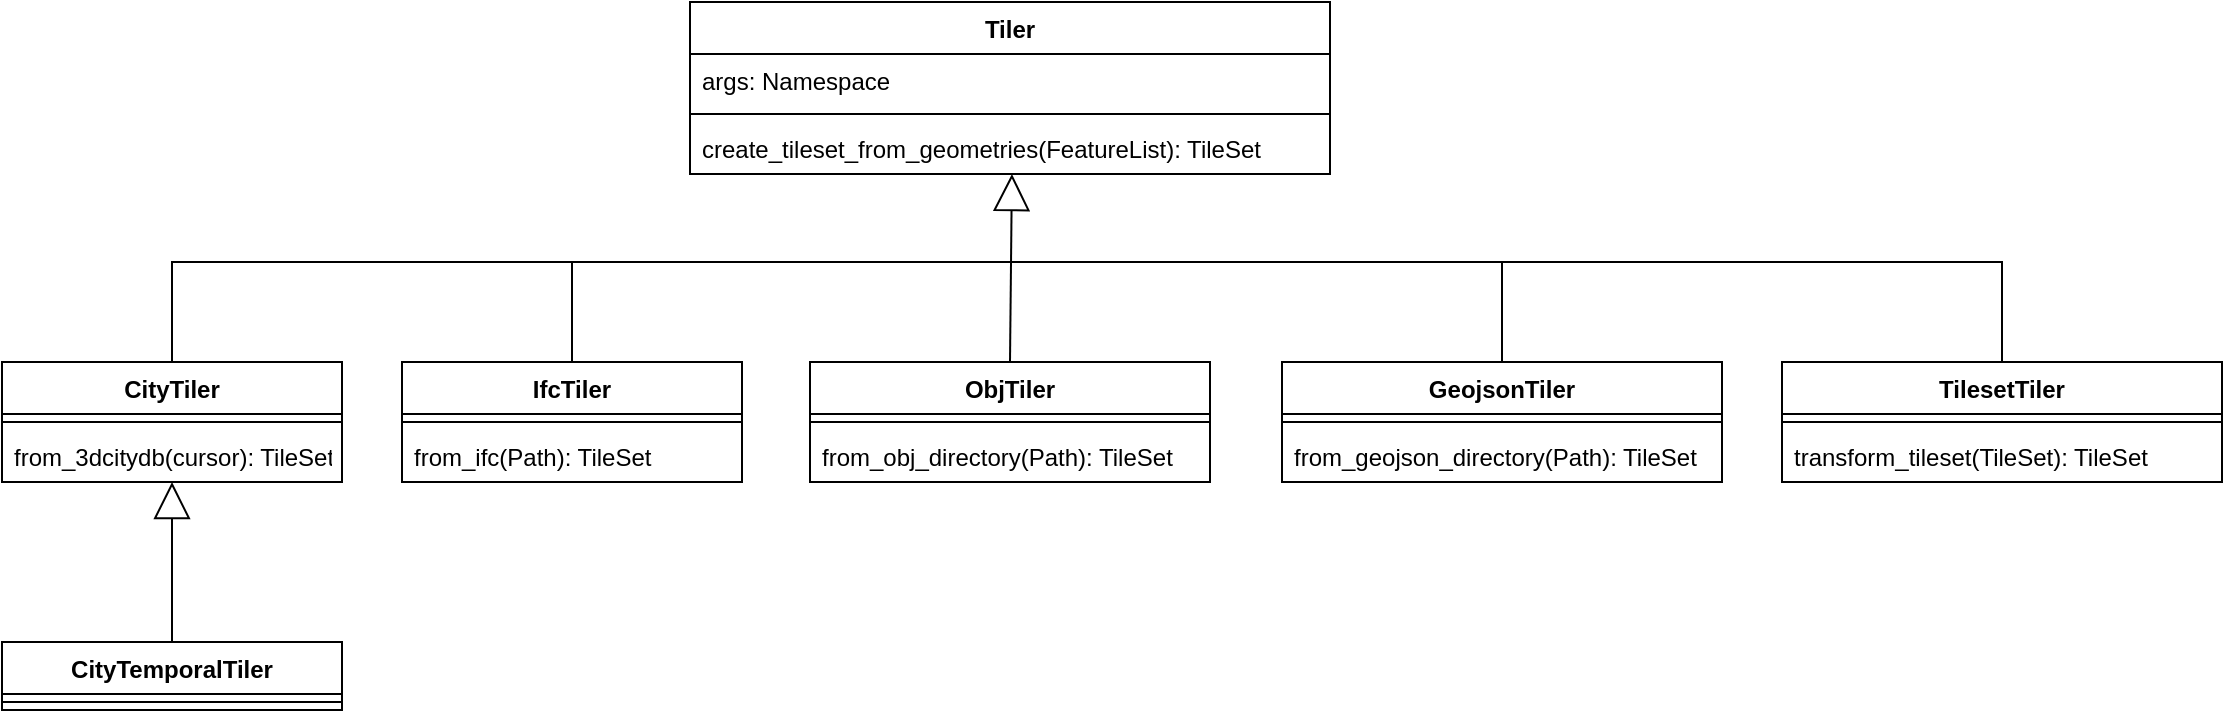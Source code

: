 <mxfile version="16.6.4" type="device"><diagram id="C5RBs43oDa-KdzZeNtuy" name="Page-1"><mxGraphModel dx="1422" dy="744" grid="1" gridSize="10" guides="1" tooltips="1" connect="1" arrows="1" fold="1" page="1" pageScale="1" pageWidth="827" pageHeight="1169" math="0" shadow="0"><root><mxCell id="WIyWlLk6GJQsqaUBKTNV-0"/><mxCell id="WIyWlLk6GJQsqaUBKTNV-1" parent="WIyWlLk6GJQsqaUBKTNV-0"/><mxCell id="CBlaiS8tz2ctc4bAhFTk-0" value="Tiler" style="swimlane;fontStyle=1;align=center;verticalAlign=top;childLayout=stackLayout;horizontal=1;startSize=26;horizontalStack=0;resizeParent=1;resizeParentMax=0;resizeLast=0;collapsible=1;marginBottom=0;" vertex="1" parent="WIyWlLk6GJQsqaUBKTNV-1"><mxGeometry x="354" y="30" width="320" height="86" as="geometry"/></mxCell><mxCell id="CBlaiS8tz2ctc4bAhFTk-1" value="args: Namespace" style="text;strokeColor=none;fillColor=none;align=left;verticalAlign=top;spacingLeft=4;spacingRight=4;overflow=hidden;rotatable=0;points=[[0,0.5],[1,0.5]];portConstraint=eastwest;" vertex="1" parent="CBlaiS8tz2ctc4bAhFTk-0"><mxGeometry y="26" width="320" height="26" as="geometry"/></mxCell><mxCell id="CBlaiS8tz2ctc4bAhFTk-2" value="" style="line;strokeWidth=1;fillColor=none;align=left;verticalAlign=middle;spacingTop=-1;spacingLeft=3;spacingRight=3;rotatable=0;labelPosition=right;points=[];portConstraint=eastwest;" vertex="1" parent="CBlaiS8tz2ctc4bAhFTk-0"><mxGeometry y="52" width="320" height="8" as="geometry"/></mxCell><mxCell id="CBlaiS8tz2ctc4bAhFTk-3" value="create_tileset_from_geometries(FeatureList): TileSet" style="text;strokeColor=none;fillColor=none;align=left;verticalAlign=top;spacingLeft=4;spacingRight=4;overflow=hidden;rotatable=0;points=[[0,0.5],[1,0.5]];portConstraint=eastwest;" vertex="1" parent="CBlaiS8tz2ctc4bAhFTk-0"><mxGeometry y="60" width="320" height="26" as="geometry"/></mxCell><mxCell id="CBlaiS8tz2ctc4bAhFTk-4" value="CityTiler" style="swimlane;fontStyle=1;align=center;verticalAlign=top;childLayout=stackLayout;horizontal=1;startSize=26;horizontalStack=0;resizeParent=1;resizeParentMax=0;resizeLast=0;collapsible=1;marginBottom=0;" vertex="1" parent="WIyWlLk6GJQsqaUBKTNV-1"><mxGeometry x="10" y="210" width="170" height="60" as="geometry"/></mxCell><mxCell id="CBlaiS8tz2ctc4bAhFTk-6" value="" style="line;strokeWidth=1;fillColor=none;align=left;verticalAlign=middle;spacingTop=-1;spacingLeft=3;spacingRight=3;rotatable=0;labelPosition=right;points=[];portConstraint=eastwest;" vertex="1" parent="CBlaiS8tz2ctc4bAhFTk-4"><mxGeometry y="26" width="170" height="8" as="geometry"/></mxCell><mxCell id="CBlaiS8tz2ctc4bAhFTk-7" value="from_3dcitydb(cursor): TileSet" style="text;strokeColor=none;fillColor=none;align=left;verticalAlign=top;spacingLeft=4;spacingRight=4;overflow=hidden;rotatable=0;points=[[0,0.5],[1,0.5]];portConstraint=eastwest;" vertex="1" parent="CBlaiS8tz2ctc4bAhFTk-4"><mxGeometry y="34" width="170" height="26" as="geometry"/></mxCell><mxCell id="CBlaiS8tz2ctc4bAhFTk-8" value="IfcTiler" style="swimlane;fontStyle=1;align=center;verticalAlign=top;childLayout=stackLayout;horizontal=1;startSize=26;horizontalStack=0;resizeParent=1;resizeParentMax=0;resizeLast=0;collapsible=1;marginBottom=0;" vertex="1" parent="WIyWlLk6GJQsqaUBKTNV-1"><mxGeometry x="210" y="210" width="170" height="60" as="geometry"/></mxCell><mxCell id="CBlaiS8tz2ctc4bAhFTk-9" value="" style="line;strokeWidth=1;fillColor=none;align=left;verticalAlign=middle;spacingTop=-1;spacingLeft=3;spacingRight=3;rotatable=0;labelPosition=right;points=[];portConstraint=eastwest;" vertex="1" parent="CBlaiS8tz2ctc4bAhFTk-8"><mxGeometry y="26" width="170" height="8" as="geometry"/></mxCell><mxCell id="CBlaiS8tz2ctc4bAhFTk-10" value="from_ifc(Path): TileSet" style="text;strokeColor=none;fillColor=none;align=left;verticalAlign=top;spacingLeft=4;spacingRight=4;overflow=hidden;rotatable=0;points=[[0,0.5],[1,0.5]];portConstraint=eastwest;" vertex="1" parent="CBlaiS8tz2ctc4bAhFTk-8"><mxGeometry y="34" width="170" height="26" as="geometry"/></mxCell><mxCell id="CBlaiS8tz2ctc4bAhFTk-11" value="ObjTiler" style="swimlane;fontStyle=1;align=center;verticalAlign=top;childLayout=stackLayout;horizontal=1;startSize=26;horizontalStack=0;resizeParent=1;resizeParentMax=0;resizeLast=0;collapsible=1;marginBottom=0;" vertex="1" parent="WIyWlLk6GJQsqaUBKTNV-1"><mxGeometry x="414" y="210" width="200" height="60" as="geometry"/></mxCell><mxCell id="CBlaiS8tz2ctc4bAhFTk-12" value="" style="line;strokeWidth=1;fillColor=none;align=left;verticalAlign=middle;spacingTop=-1;spacingLeft=3;spacingRight=3;rotatable=0;labelPosition=right;points=[];portConstraint=eastwest;" vertex="1" parent="CBlaiS8tz2ctc4bAhFTk-11"><mxGeometry y="26" width="200" height="8" as="geometry"/></mxCell><mxCell id="CBlaiS8tz2ctc4bAhFTk-13" value="from_obj_directory(Path): TileSet" style="text;strokeColor=none;fillColor=none;align=left;verticalAlign=top;spacingLeft=4;spacingRight=4;overflow=hidden;rotatable=0;points=[[0,0.5],[1,0.5]];portConstraint=eastwest;" vertex="1" parent="CBlaiS8tz2ctc4bAhFTk-11"><mxGeometry y="34" width="200" height="26" as="geometry"/></mxCell><mxCell id="CBlaiS8tz2ctc4bAhFTk-14" value="GeojsonTiler" style="swimlane;fontStyle=1;align=center;verticalAlign=top;childLayout=stackLayout;horizontal=1;startSize=26;horizontalStack=0;resizeParent=1;resizeParentMax=0;resizeLast=0;collapsible=1;marginBottom=0;" vertex="1" parent="WIyWlLk6GJQsqaUBKTNV-1"><mxGeometry x="650" y="210" width="220" height="60" as="geometry"/></mxCell><mxCell id="CBlaiS8tz2ctc4bAhFTk-15" value="" style="line;strokeWidth=1;fillColor=none;align=left;verticalAlign=middle;spacingTop=-1;spacingLeft=3;spacingRight=3;rotatable=0;labelPosition=right;points=[];portConstraint=eastwest;" vertex="1" parent="CBlaiS8tz2ctc4bAhFTk-14"><mxGeometry y="26" width="220" height="8" as="geometry"/></mxCell><mxCell id="CBlaiS8tz2ctc4bAhFTk-16" value="from_geojson_directory(Path): TileSet" style="text;strokeColor=none;fillColor=none;align=left;verticalAlign=top;spacingLeft=4;spacingRight=4;overflow=hidden;rotatable=0;points=[[0,0.5],[1,0.5]];portConstraint=eastwest;" vertex="1" parent="CBlaiS8tz2ctc4bAhFTk-14"><mxGeometry y="34" width="220" height="26" as="geometry"/></mxCell><mxCell id="CBlaiS8tz2ctc4bAhFTk-17" value="CityTemporalTiler" style="swimlane;fontStyle=1;align=center;verticalAlign=top;childLayout=stackLayout;horizontal=1;startSize=26;horizontalStack=0;resizeParent=1;resizeParentMax=0;resizeLast=0;collapsible=1;marginBottom=0;" vertex="1" parent="WIyWlLk6GJQsqaUBKTNV-1"><mxGeometry x="10" y="350" width="170" height="34" as="geometry"/></mxCell><mxCell id="CBlaiS8tz2ctc4bAhFTk-18" value="" style="line;strokeWidth=1;fillColor=none;align=left;verticalAlign=middle;spacingTop=-1;spacingLeft=3;spacingRight=3;rotatable=0;labelPosition=right;points=[];portConstraint=eastwest;" vertex="1" parent="CBlaiS8tz2ctc4bAhFTk-17"><mxGeometry y="26" width="170" height="8" as="geometry"/></mxCell><mxCell id="CBlaiS8tz2ctc4bAhFTk-20" value="TilesetTiler" style="swimlane;fontStyle=1;align=center;verticalAlign=top;childLayout=stackLayout;horizontal=1;startSize=26;horizontalStack=0;resizeParent=1;resizeParentMax=0;resizeLast=0;collapsible=1;marginBottom=0;" vertex="1" parent="WIyWlLk6GJQsqaUBKTNV-1"><mxGeometry x="900" y="210" width="220" height="60" as="geometry"/></mxCell><mxCell id="CBlaiS8tz2ctc4bAhFTk-21" value="" style="line;strokeWidth=1;fillColor=none;align=left;verticalAlign=middle;spacingTop=-1;spacingLeft=3;spacingRight=3;rotatable=0;labelPosition=right;points=[];portConstraint=eastwest;" vertex="1" parent="CBlaiS8tz2ctc4bAhFTk-20"><mxGeometry y="26" width="220" height="8" as="geometry"/></mxCell><mxCell id="CBlaiS8tz2ctc4bAhFTk-22" value="transform_tileset(TileSet): TileSet" style="text;strokeColor=none;fillColor=none;align=left;verticalAlign=top;spacingLeft=4;spacingRight=4;overflow=hidden;rotatable=0;points=[[0,0.5],[1,0.5]];portConstraint=eastwest;" vertex="1" parent="CBlaiS8tz2ctc4bAhFTk-20"><mxGeometry y="34" width="220" height="26" as="geometry"/></mxCell><mxCell id="CBlaiS8tz2ctc4bAhFTk-24" value="" style="endArrow=block;endSize=16;endFill=0;html=1;rounded=0;entryX=0.5;entryY=1;entryDx=0;entryDy=0;entryPerimeter=0;exitX=0.5;exitY=0;exitDx=0;exitDy=0;" edge="1" parent="WIyWlLk6GJQsqaUBKTNV-1" source="CBlaiS8tz2ctc4bAhFTk-17" target="CBlaiS8tz2ctc4bAhFTk-7"><mxGeometry y="40" width="160" relative="1" as="geometry"><mxPoint x="100" y="320" as="sourcePoint"/><mxPoint x="220" y="590" as="targetPoint"/><mxPoint as="offset"/></mxGeometry></mxCell><mxCell id="CBlaiS8tz2ctc4bAhFTk-33" value="" style="endArrow=block;endSize=16;endFill=0;html=1;rounded=0;entryX=0.503;entryY=1;entryDx=0;entryDy=0;entryPerimeter=0;exitX=0.5;exitY=0;exitDx=0;exitDy=0;" edge="1" parent="WIyWlLk6GJQsqaUBKTNV-1" source="CBlaiS8tz2ctc4bAhFTk-11" target="CBlaiS8tz2ctc4bAhFTk-3"><mxGeometry y="40" width="160" relative="1" as="geometry"><mxPoint x="450" y="410" as="sourcePoint"/><mxPoint x="610" y="410" as="targetPoint"/><mxPoint as="offset"/></mxGeometry></mxCell><mxCell id="CBlaiS8tz2ctc4bAhFTk-35" value="" style="endArrow=none;endSize=16;endFill=0;html=1;rounded=0;exitX=0.5;exitY=0;exitDx=0;exitDy=0;" edge="1" parent="WIyWlLk6GJQsqaUBKTNV-1" source="CBlaiS8tz2ctc4bAhFTk-4"><mxGeometry y="40" width="160" relative="1" as="geometry"><mxPoint x="100" y="194" as="sourcePoint"/><mxPoint x="515" y="160" as="targetPoint"/><mxPoint as="offset"/><Array as="points"><mxPoint x="95" y="160"/></Array></mxGeometry></mxCell><mxCell id="CBlaiS8tz2ctc4bAhFTk-36" value="" style="endArrow=none;endSize=16;endFill=0;html=1;rounded=0;entryX=0.5;entryY=0;entryDx=0;entryDy=0;" edge="1" parent="WIyWlLk6GJQsqaUBKTNV-1" target="CBlaiS8tz2ctc4bAhFTk-20"><mxGeometry y="40" width="160" relative="1" as="geometry"><mxPoint x="515" y="160" as="sourcePoint"/><mxPoint x="1050" y="140" as="targetPoint"/><mxPoint as="offset"/><Array as="points"><mxPoint x="1010" y="160"/></Array></mxGeometry></mxCell><mxCell id="CBlaiS8tz2ctc4bAhFTk-37" value="" style="endArrow=none;endSize=16;endFill=0;html=1;rounded=0;exitX=0.5;exitY=0;exitDx=0;exitDy=0;" edge="1" parent="WIyWlLk6GJQsqaUBKTNV-1" source="CBlaiS8tz2ctc4bAhFTk-14"><mxGeometry y="40" width="160" relative="1" as="geometry"><mxPoint x="759.5" y="164" as="sourcePoint"/><mxPoint x="760" y="160" as="targetPoint"/><mxPoint as="offset"/></mxGeometry></mxCell><mxCell id="CBlaiS8tz2ctc4bAhFTk-38" value="" style="endArrow=none;endSize=16;endFill=0;html=1;rounded=0;exitX=0.5;exitY=0;exitDx=0;exitDy=0;" edge="1" parent="WIyWlLk6GJQsqaUBKTNV-1" source="CBlaiS8tz2ctc4bAhFTk-8"><mxGeometry y="40" width="160" relative="1" as="geometry"><mxPoint x="280" y="200" as="sourcePoint"/><mxPoint x="295" y="160" as="targetPoint"/><mxPoint as="offset"/></mxGeometry></mxCell></root></mxGraphModel></diagram></mxfile>